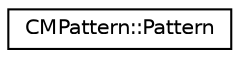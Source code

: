 digraph "Graphical Class Hierarchy"
{
 // INTERACTIVE_SVG=YES
  edge [fontname="Helvetica",fontsize="10",labelfontname="Helvetica",labelfontsize="10"];
  node [fontname="Helvetica",fontsize="10",shape=record];
  rankdir="LR";
  Node1 [label="CMPattern::Pattern",height=0.2,width=0.4,color="black", fillcolor="white", style="filled",URL="$db/d67/class_c_m_pattern_1_1_pattern.html"];
}
